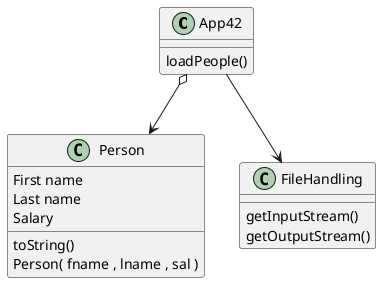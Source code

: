 @startuml
'https://plantuml.com/class-diagram

class App42 {
    loadPeople()
}

class Person {
    First name
    Last name
    Salary

    toString()
    Person( fname , lname , sal )
}

class FileHandling {
    getInputStream()
    getOutputStream()
}

App42 o--> Person
App42 --> FileHandling

@enduml